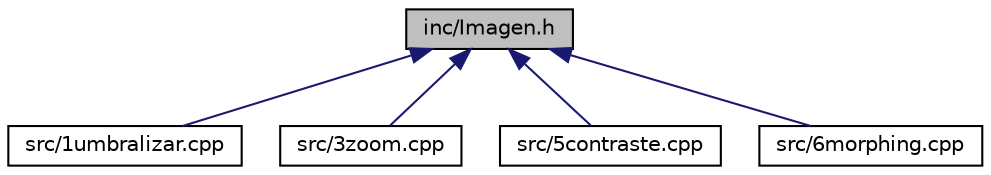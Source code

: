 digraph "inc/Imagen.h"
{
  edge [fontname="Helvetica",fontsize="10",labelfontname="Helvetica",labelfontsize="10"];
  node [fontname="Helvetica",fontsize="10",shape=record];
  Node1 [label="inc/Imagen.h",height=0.2,width=0.4,color="black", fillcolor="grey75", style="filled", fontcolor="black"];
  Node1 -> Node2 [dir="back",color="midnightblue",fontsize="10",style="solid",fontname="Helvetica"];
  Node2 [label="src/1umbralizar.cpp",height=0.2,width=0.4,color="black", fillcolor="white", style="filled",URL="$1umbralizar_8cpp.html",tooltip="Fichero con la función umbralizar y su prueba. "];
  Node1 -> Node3 [dir="back",color="midnightblue",fontsize="10",style="solid",fontname="Helvetica"];
  Node3 [label="src/3zoom.cpp",height=0.2,width=0.4,color="black", fillcolor="white", style="filled",URL="$3zoom_8cpp.html",tooltip="Fichero con la función zoom y su prueba. "];
  Node1 -> Node4 [dir="back",color="midnightblue",fontsize="10",style="solid",fontname="Helvetica"];
  Node4 [label="src/5contraste.cpp",height=0.2,width=0.4,color="black", fillcolor="white", style="filled",URL="$5contraste_8cpp.html",tooltip="Fichero con la función contraste y su prueba. "];
  Node1 -> Node5 [dir="back",color="midnightblue",fontsize="10",style="solid",fontname="Helvetica"];
  Node5 [label="src/6morphing.cpp",height=0.2,width=0.4,color="black", fillcolor="white", style="filled",URL="$6morphing_8cpp.html",tooltip="Fichero con la función morphing y su prueba. "];
}
